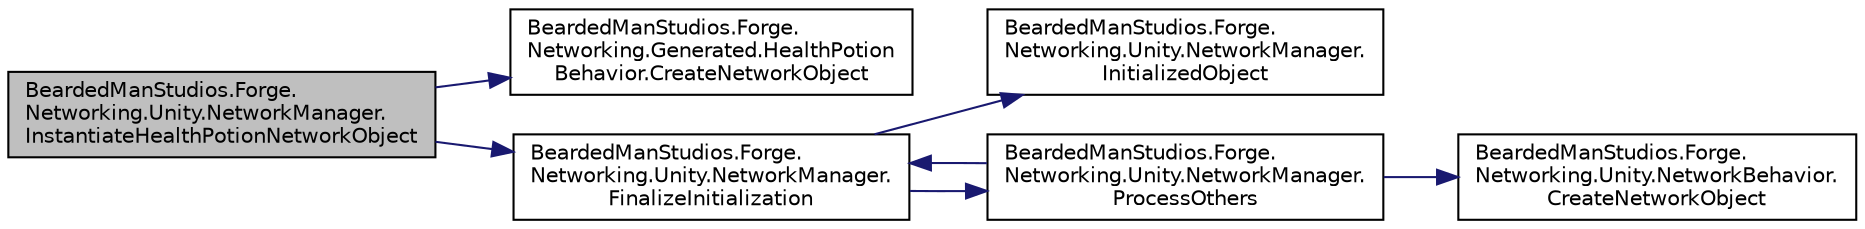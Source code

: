 digraph "BeardedManStudios.Forge.Networking.Unity.NetworkManager.InstantiateHealthPotionNetworkObject"
{
 // LATEX_PDF_SIZE
  edge [fontname="Helvetica",fontsize="10",labelfontname="Helvetica",labelfontsize="10"];
  node [fontname="Helvetica",fontsize="10",shape=record];
  rankdir="LR";
  Node133 [label="BeardedManStudios.Forge.\lNetworking.Unity.NetworkManager.\lInstantiateHealthPotionNetworkObject",height=0.2,width=0.4,color="black", fillcolor="grey75", style="filled", fontcolor="black",tooltip=" "];
  Node133 -> Node134 [color="midnightblue",fontsize="10",style="solid",fontname="Helvetica"];
  Node134 [label="BeardedManStudios.Forge.\lNetworking.Generated.HealthPotion\lBehavior.CreateNetworkObject",height=0.2,width=0.4,color="black", fillcolor="white", style="filled",URL="$class_bearded_man_studios_1_1_forge_1_1_networking_1_1_generated_1_1_health_potion_behavior.html#ae3ffd20adbc6ff1e4f8ed28bd9bf78de",tooltip=" "];
  Node133 -> Node135 [color="midnightblue",fontsize="10",style="solid",fontname="Helvetica"];
  Node135 [label="BeardedManStudios.Forge.\lNetworking.Unity.NetworkManager.\lFinalizeInitialization",height=0.2,width=0.4,color="black", fillcolor="white", style="filled",URL="$class_bearded_man_studios_1_1_forge_1_1_networking_1_1_unity_1_1_network_manager.html#a96650852c8bd8da55ff8bf730db311be",tooltip=" "];
  Node135 -> Node136 [color="midnightblue",fontsize="10",style="solid",fontname="Helvetica"];
  Node136 [label="BeardedManStudios.Forge.\lNetworking.Unity.NetworkManager.\lInitializedObject",height=0.2,width=0.4,color="black", fillcolor="white", style="filled",URL="$class_bearded_man_studios_1_1_forge_1_1_networking_1_1_unity_1_1_network_manager.html#ae686c351a1670cc0c3d285edfeb844cb",tooltip=" "];
  Node135 -> Node137 [color="midnightblue",fontsize="10",style="solid",fontname="Helvetica"];
  Node137 [label="BeardedManStudios.Forge.\lNetworking.Unity.NetworkManager.\lProcessOthers",height=0.2,width=0.4,color="black", fillcolor="white", style="filled",URL="$class_bearded_man_studios_1_1_forge_1_1_networking_1_1_unity_1_1_network_manager.html#aea7250d4e3af6034f73a5f902f511c88",tooltip=" "];
  Node137 -> Node138 [color="midnightblue",fontsize="10",style="solid",fontname="Helvetica"];
  Node138 [label="BeardedManStudios.Forge.\lNetworking.Unity.NetworkBehavior.\lCreateNetworkObject",height=0.2,width=0.4,color="black", fillcolor="white", style="filled",URL="$class_bearded_man_studios_1_1_forge_1_1_networking_1_1_unity_1_1_network_behavior.html#a091715ed99cf83053ae02e18d6cd2092",tooltip=" "];
  Node137 -> Node135 [color="midnightblue",fontsize="10",style="solid",fontname="Helvetica"];
}
